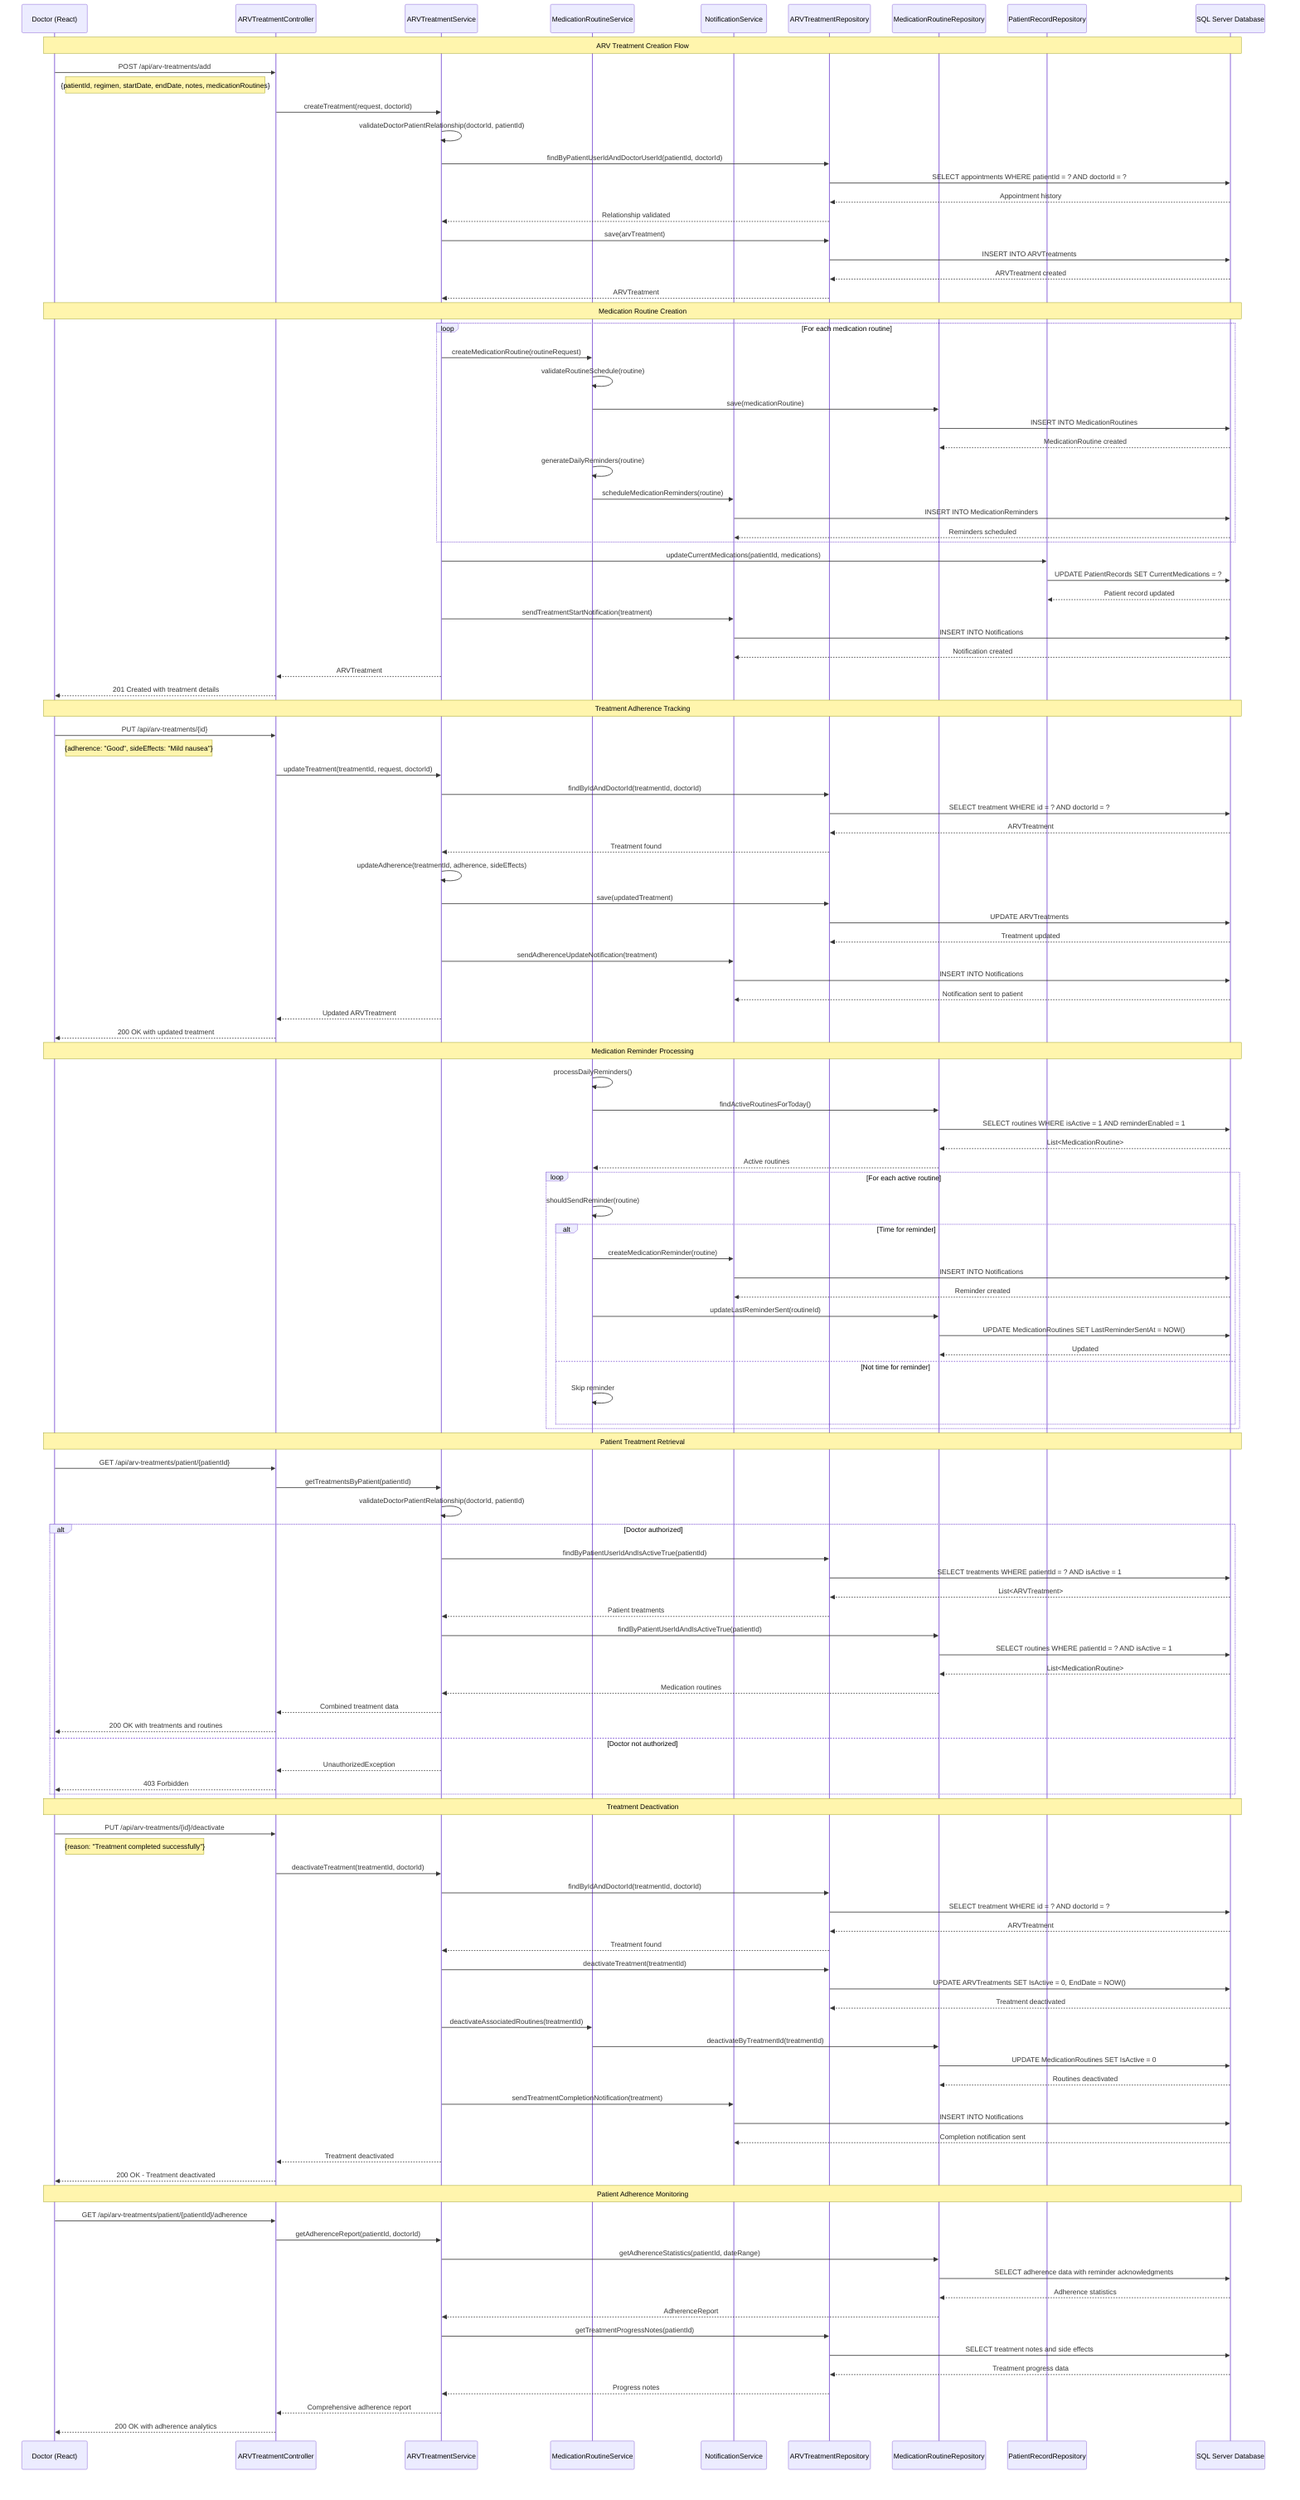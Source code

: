 sequenceDiagram
    participant Doctor as Doctor (React)
    participant ARVCtrl as ARVTreatmentController
    participant ARVSvc as ARVTreatmentService
    participant MedSvc as MedicationRoutineService
    participant NotifSvc as NotificationService
    participant ARVRepo as ARVTreatmentRepository
    participant MedRepo as MedicationRoutineRepository
    participant PatientRepo as PatientRecordRepository
    participant DB as SQL Server Database

    Note over Doctor, DB: ARV Treatment Creation Flow

    Doctor->>ARVCtrl: POST /api/arv-treatments/add
    Note right of Doctor: {patientId, regimen, startDate, endDate, notes, medicationRoutines}
    
    ARVCtrl->>ARVSvc: createTreatment(request, doctorId)
    ARVSvc->>ARVSvc: validateDoctorPatientRelationship(doctorId, patientId)
    ARVSvc->>ARVRepo: findByPatientUserIdAndDoctorUserId(patientId, doctorId)
    ARVRepo->>DB: SELECT appointments WHERE patientId = ? AND doctorId = ?
    DB-->>ARVRepo: Appointment history
    ARVRepo-->>ARVSvc: Relationship validated
    
    ARVSvc->>ARVRepo: save(arvTreatment)
    ARVRepo->>DB: INSERT INTO ARVTreatments
    DB-->>ARVRepo: ARVTreatment created
    ARVRepo-->>ARVSvc: ARVTreatment
    
    Note over Doctor, DB: Medication Routine Creation
    
    loop For each medication routine
        ARVSvc->>MedSvc: createMedicationRoutine(routineRequest)
        MedSvc->>MedSvc: validateRoutineSchedule(routine)
        MedSvc->>MedRepo: save(medicationRoutine)
        MedRepo->>DB: INSERT INTO MedicationRoutines
        DB-->>MedRepo: MedicationRoutine created
        
        MedSvc->>MedSvc: generateDailyReminders(routine)
        MedSvc->>NotifSvc: scheduleMedicationReminders(routine)
        NotifSvc->>DB: INSERT INTO MedicationReminders
        DB-->>NotifSvc: Reminders scheduled
    end
    
    ARVSvc->>PatientRepo: updateCurrentMedications(patientId, medications)
    PatientRepo->>DB: UPDATE PatientRecords SET CurrentMedications = ?
    DB-->>PatientRepo: Patient record updated
    
    ARVSvc->>NotifSvc: sendTreatmentStartNotification(treatment)
    NotifSvc->>DB: INSERT INTO Notifications
    DB-->>NotifSvc: Notification created
    
    ARVSvc-->>ARVCtrl: ARVTreatment
    ARVCtrl-->>Doctor: 201 Created with treatment details

    Note over Doctor, DB: Treatment Adherence Tracking

    Doctor->>ARVCtrl: PUT /api/arv-treatments/{id}
    Note right of Doctor: {adherence: "Good", sideEffects: "Mild nausea"}
    
    ARVCtrl->>ARVSvc: updateTreatment(treatmentId, request, doctorId)
    ARVSvc->>ARVRepo: findByIdAndDoctorId(treatmentId, doctorId)
    ARVRepo->>DB: SELECT treatment WHERE id = ? AND doctorId = ?
    DB-->>ARVRepo: ARVTreatment
    ARVRepo-->>ARVSvc: Treatment found
    
    ARVSvc->>ARVSvc: updateAdherence(treatmentId, adherence, sideEffects)
    ARVSvc->>ARVRepo: save(updatedTreatment)
    ARVRepo->>DB: UPDATE ARVTreatments
    DB-->>ARVRepo: Treatment updated
    
    ARVSvc->>NotifSvc: sendAdherenceUpdateNotification(treatment)
    NotifSvc->>DB: INSERT INTO Notifications
    DB-->>NotifSvc: Notification sent to patient
    
    ARVSvc-->>ARVCtrl: Updated ARVTreatment
    ARVCtrl-->>Doctor: 200 OK with updated treatment

    Note over Doctor, DB: Medication Reminder Processing

    MedSvc->>MedSvc: processDailyReminders()
    MedSvc->>MedRepo: findActiveRoutinesForToday()
    MedRepo->>DB: SELECT routines WHERE isActive = 1 AND reminderEnabled = 1
    DB-->>MedRepo: List<MedicationRoutine>
    MedRepo-->>MedSvc: Active routines
    
    loop For each active routine
        MedSvc->>MedSvc: shouldSendReminder(routine)
        alt Time for reminder
            MedSvc->>NotifSvc: createMedicationReminder(routine)
            NotifSvc->>DB: INSERT INTO Notifications
            DB-->>NotifSvc: Reminder created
            
            MedSvc->>MedRepo: updateLastReminderSent(routineId)
            MedRepo->>DB: UPDATE MedicationRoutines SET LastReminderSentAt = NOW()
            DB-->>MedRepo: Updated
        else Not time for reminder
            MedSvc->>MedSvc: Skip reminder
        end
    end

    Note over Doctor, DB: Patient Treatment Retrieval

    Doctor->>ARVCtrl: GET /api/arv-treatments/patient/{patientId}
    ARVCtrl->>ARVSvc: getTreatmentsByPatient(patientId)
    ARVSvc->>ARVSvc: validateDoctorPatientRelationship(doctorId, patientId)
    
    alt Doctor authorized
        ARVSvc->>ARVRepo: findByPatientUserIdAndIsActiveTrue(patientId)
        ARVRepo->>DB: SELECT treatments WHERE patientId = ? AND isActive = 1
        DB-->>ARVRepo: List<ARVTreatment>
        ARVRepo-->>ARVSvc: Patient treatments
        
        ARVSvc->>MedRepo: findByPatientUserIdAndIsActiveTrue(patientId)
        MedRepo->>DB: SELECT routines WHERE patientId = ? AND isActive = 1
        DB-->>MedRepo: List<MedicationRoutine>
        MedRepo-->>ARVSvc: Medication routines
        
        ARVSvc-->>ARVCtrl: Combined treatment data
        ARVCtrl-->>Doctor: 200 OK with treatments and routines
    else Doctor not authorized
        ARVSvc-->>ARVCtrl: UnauthorizedException
        ARVCtrl-->>Doctor: 403 Forbidden
    end

    Note over Doctor, DB: Treatment Deactivation

    Doctor->>ARVCtrl: PUT /api/arv-treatments/{id}/deactivate
    Note right of Doctor: {reason: "Treatment completed successfully"}
    
    ARVCtrl->>ARVSvc: deactivateTreatment(treatmentId, doctorId)
    ARVSvc->>ARVRepo: findByIdAndDoctorId(treatmentId, doctorId)
    ARVRepo->>DB: SELECT treatment WHERE id = ? AND doctorId = ?
    DB-->>ARVRepo: ARVTreatment
    ARVRepo-->>ARVSvc: Treatment found
    
    ARVSvc->>ARVRepo: deactivateTreatment(treatmentId)
    ARVRepo->>DB: UPDATE ARVTreatments SET IsActive = 0, EndDate = NOW()
    DB-->>ARVRepo: Treatment deactivated
    
    ARVSvc->>MedSvc: deactivateAssociatedRoutines(treatmentId)
    MedSvc->>MedRepo: deactivateByTreatmentId(treatmentId)
    MedRepo->>DB: UPDATE MedicationRoutines SET IsActive = 0
    DB-->>MedRepo: Routines deactivated
    
    ARVSvc->>NotifSvc: sendTreatmentCompletionNotification(treatment)
    NotifSvc->>DB: INSERT INTO Notifications
    DB-->>NotifSvc: Completion notification sent
    
    ARVSvc-->>ARVCtrl: Treatment deactivated
    ARVCtrl-->>Doctor: 200 OK - Treatment deactivated

    Note over Doctor, DB: Patient Adherence Monitoring

    Doctor->>ARVCtrl: GET /api/arv-treatments/patient/{patientId}/adherence
    ARVCtrl->>ARVSvc: getAdherenceReport(patientId, doctorId)
    ARVSvc->>MedRepo: getAdherenceStatistics(patientId, dateRange)
    MedRepo->>DB: SELECT adherence data with reminder acknowledgments
    DB-->>MedRepo: Adherence statistics
    MedRepo-->>ARVSvc: AdherenceReport
    
    ARVSvc->>ARVRepo: getTreatmentProgressNotes(patientId)
    ARVRepo->>DB: SELECT treatment notes and side effects
    DB-->>ARVRepo: Treatment progress data
    ARVRepo-->>ARVSvc: Progress notes
    
    ARVSvc-->>ARVCtrl: Comprehensive adherence report
    ARVCtrl-->>Doctor: 200 OK with adherence analytics